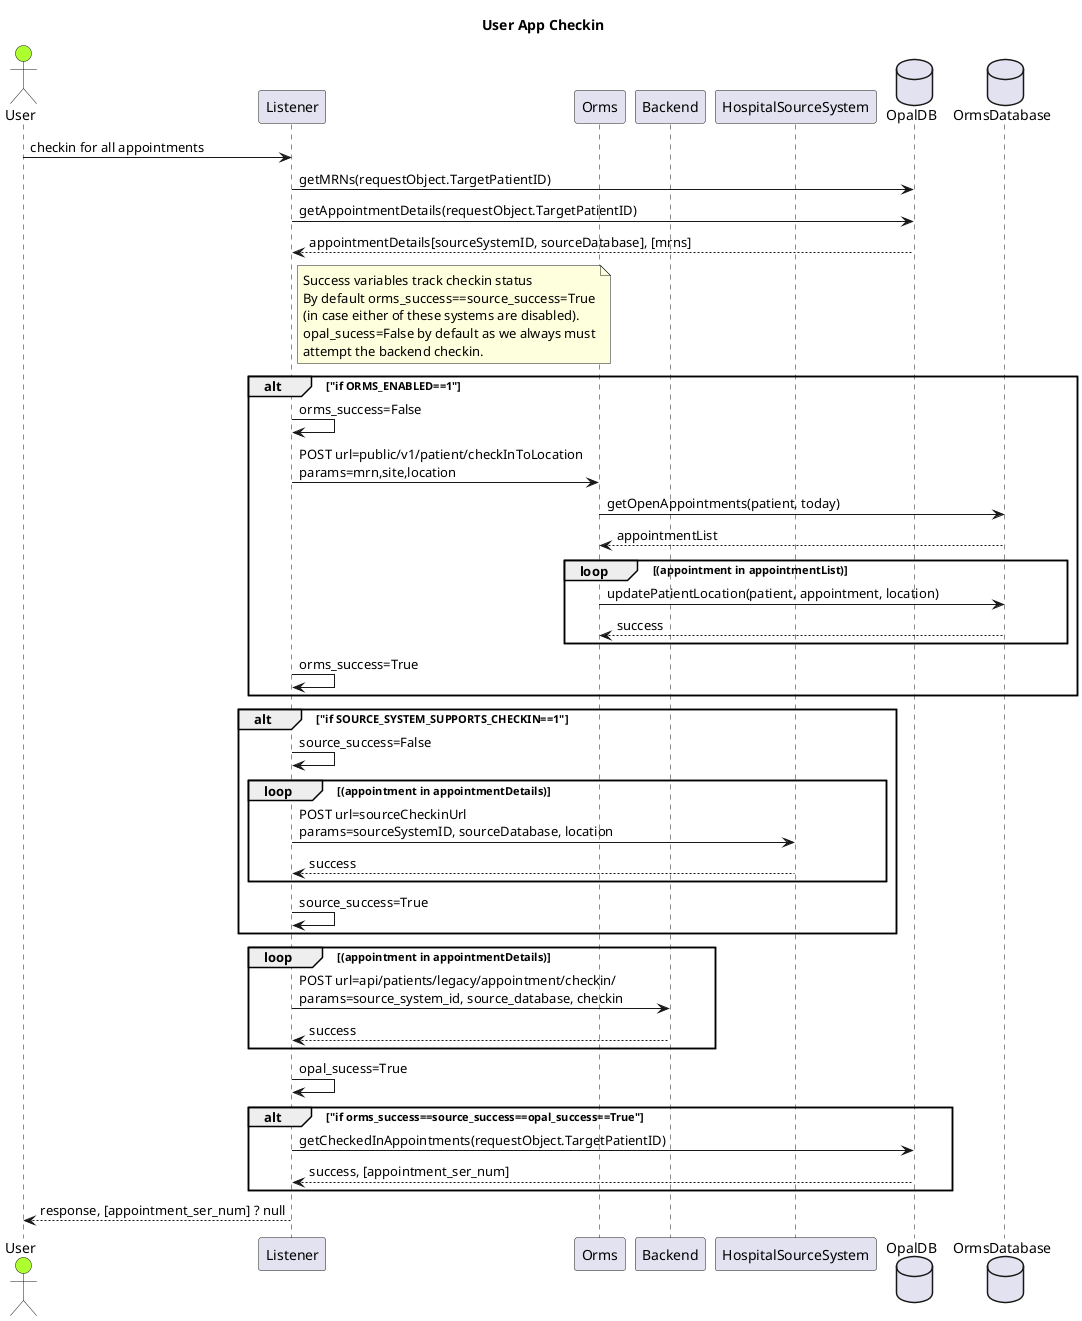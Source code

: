 @startuml User App Checkin
title "User App Checkin"
actor User as user #GreenYellow
participant Listener as listener
participant Orms as orms
participant Backend as backend
participant HospitalSourceSystem as source
database OpalDB as opaldb
database OrmsDatabase as ormsdb

user -> listener: checkin for all appointments
listener -> opaldb: getMRNs(requestObject.TargetPatientID)
listener -> opaldb: getAppointmentDetails(requestObject.TargetPatientID)
opaldb --> listener: appointmentDetails[sourceSystemID, sourceDatabase], [mrns]
note right of listener
Success variables track checkin status
By default orms_success==source_success=True
(in case either of these systems are disabled).
opal_sucess=False by default as we always must
attempt the backend checkin.
end note
alt "if ORMS_ENABLED==1"
    listener -> listener: orms_success=False
    listener -> orms: POST url=public/v1/patient/checkInToLocation\nparams=mrn,site,location
    orms -> ormsdb: getOpenAppointments(patient, today)
    ormsdb --> orms: appointmentList
    loop (appointment in appointmentList)
        orms -> ormsdb: updatePatientLocation(patient, appointment, location)
        ormsdb --> orms: success
    end
    listener -> listener: orms_success=True
end
alt "if SOURCE_SYSTEM_SUPPORTS_CHECKIN==1"
    listener -> listener: source_success=False
    loop (appointment in appointmentDetails)
        listener -> source: POST url=sourceCheckinUrl\nparams=sourceSystemID, sourceDatabase, location
        source --> listener: success
    end
    listener -> listener: source_success=True
end
loop (appointment in appointmentDetails)
listener -> backend: POST url=api/patients/legacy/appointment/checkin/\nparams=source_system_id, source_database, checkin
backend --> listener: success
end
listener -> listener: opal_sucess=True

alt "if orms_success==source_success==opal_success==True"
    listener -> opaldb: getCheckedInAppointments(requestObject.TargetPatientID)
    opaldb --> listener: success, [appointment_ser_num]
end
listener --> user: response, [appointment_ser_num] ? null
@enduml
